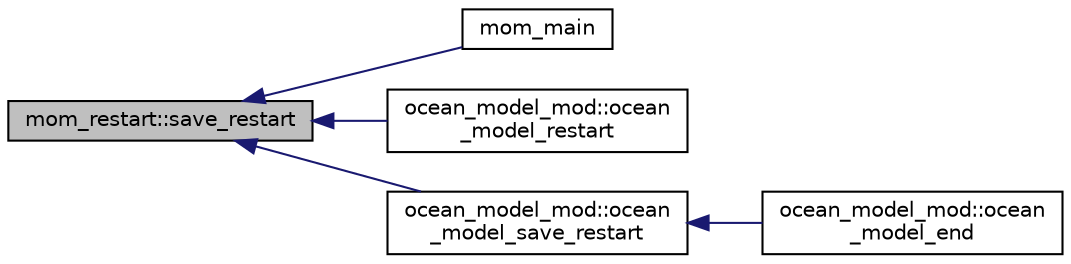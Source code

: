 digraph "mom_restart::save_restart"
{
 // INTERACTIVE_SVG=YES
  edge [fontname="Helvetica",fontsize="10",labelfontname="Helvetica",labelfontsize="10"];
  node [fontname="Helvetica",fontsize="10",shape=record];
  rankdir="LR";
  Node133 [label="mom_restart::save_restart",height=0.2,width=0.4,color="black", fillcolor="grey75", style="filled", fontcolor="black"];
  Node133 -> Node134 [dir="back",color="midnightblue",fontsize="10",style="solid",fontname="Helvetica"];
  Node134 [label="mom_main",height=0.2,width=0.4,color="black", fillcolor="white", style="filled",URL="$MOM__driver_8F90.html#a08fffeb2d8e8acbf9ed4609be6d258c6"];
  Node133 -> Node135 [dir="back",color="midnightblue",fontsize="10",style="solid",fontname="Helvetica"];
  Node135 [label="ocean_model_mod::ocean\l_model_restart",height=0.2,width=0.4,color="black", fillcolor="white", style="filled",URL="$namespaceocean__model__mod.html#a908a47d286b0257e91a253272926dc3d"];
  Node133 -> Node136 [dir="back",color="midnightblue",fontsize="10",style="solid",fontname="Helvetica"];
  Node136 [label="ocean_model_mod::ocean\l_model_save_restart",height=0.2,width=0.4,color="black", fillcolor="white", style="filled",URL="$namespaceocean__model__mod.html#ad969c968b1133584b9dcf48d78f51c01"];
  Node136 -> Node137 [dir="back",color="midnightblue",fontsize="10",style="solid",fontname="Helvetica"];
  Node137 [label="ocean_model_mod::ocean\l_model_end",height=0.2,width=0.4,color="black", fillcolor="white", style="filled",URL="$namespaceocean__model__mod.html#a276959acb69502491d4b3a5a83e596b8"];
}
